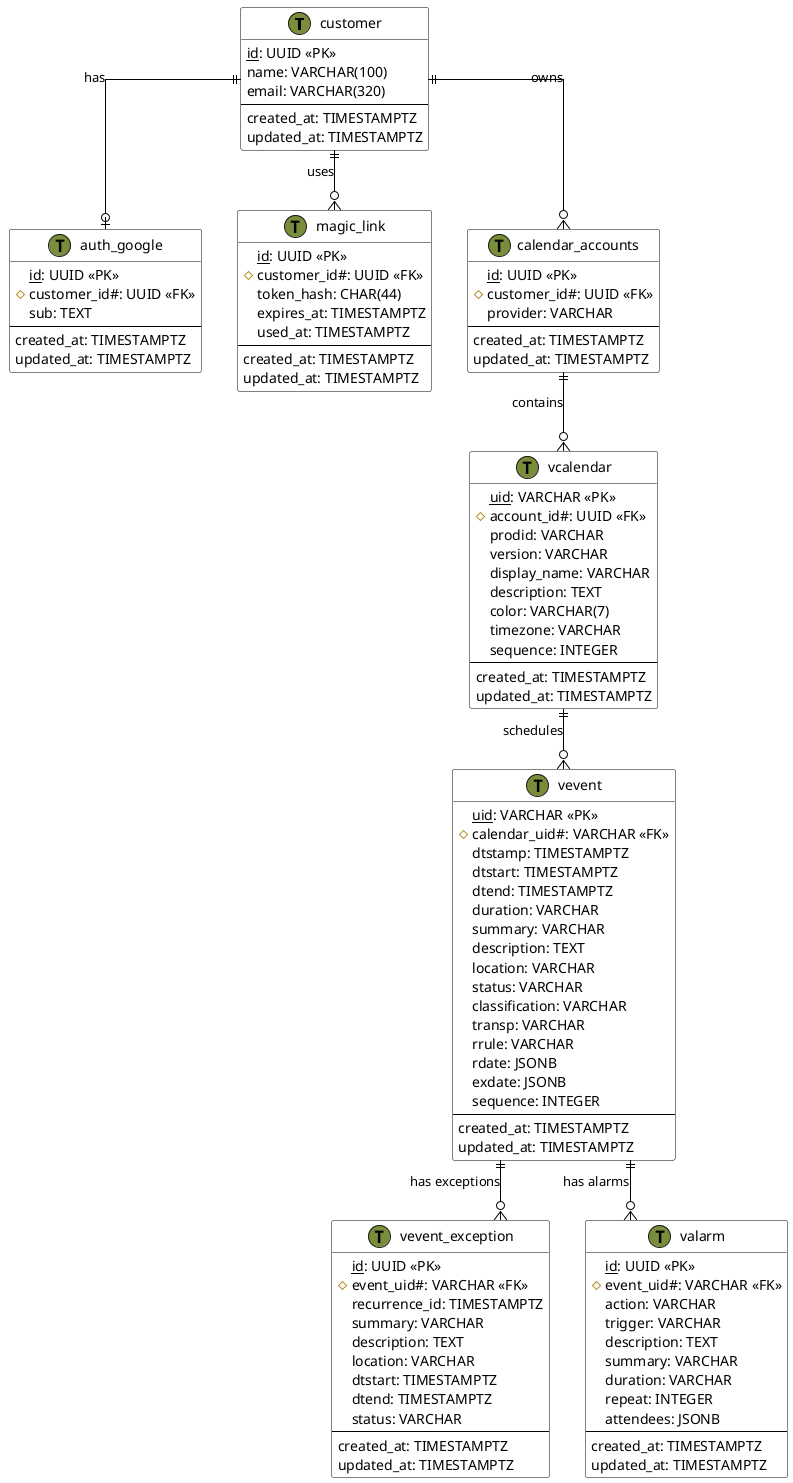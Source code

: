 @startuml Database Design

!define table(x) entity x << (T,#7A8D3A) >>
!define primary_key(x) <u>x</u>
!define foreign_key(x) #x#

skinparam linetype ortho
skinparam roundcorner 5
skinparam class {
    BackgroundColor White
    BorderColor Black
    ArrowColor Black
}

table(customer) {
    primary_key(id): UUID <<PK>>
    name: VARCHAR(100)
    email: VARCHAR(320)
    --
    created_at: TIMESTAMPTZ
    updated_at: TIMESTAMPTZ
}

table(auth_google) {
    primary_key(id): UUID <<PK>>
    foreign_key(customer_id): UUID <<FK>>
    sub: TEXT
    --
    created_at: TIMESTAMPTZ
    updated_at: TIMESTAMPTZ
}

table(magic_link) {
    primary_key(id): UUID <<PK>>
    foreign_key(customer_id): UUID <<FK>>
    token_hash: CHAR(44)
    expires_at: TIMESTAMPTZ
    used_at: TIMESTAMPTZ
    --
    created_at: TIMESTAMPTZ
    updated_at: TIMESTAMPTZ
}

table(calendar_accounts) {
    primary_key(id): UUID <<PK>>
    foreign_key(customer_id): UUID <<FK>>
    provider: VARCHAR
    --
    created_at: TIMESTAMPTZ
    updated_at: TIMESTAMPTZ
}

table(vcalendar) {
    primary_key(uid): VARCHAR <<PK>>
    foreign_key(account_id): UUID <<FK>>
    prodid: VARCHAR
    version: VARCHAR
    display_name: VARCHAR
    description: TEXT
    color: VARCHAR(7)
    timezone: VARCHAR
    sequence: INTEGER
    --
    created_at: TIMESTAMPTZ
    updated_at: TIMESTAMPTZ
}

table(vevent) {
    primary_key(uid): VARCHAR <<PK>>
    foreign_key(calendar_uid): VARCHAR <<FK>>
    dtstamp: TIMESTAMPTZ
    dtstart: TIMESTAMPTZ
    dtend: TIMESTAMPTZ
    duration: VARCHAR
    summary: VARCHAR
    description: TEXT
    location: VARCHAR
    status: VARCHAR
    classification: VARCHAR
    transp: VARCHAR
    rrule: VARCHAR
    rdate: JSONB
    exdate: JSONB
    sequence: INTEGER
    --
    created_at: TIMESTAMPTZ
    updated_at: TIMESTAMPTZ
}

table(vevent_exception) {
    primary_key(id): UUID <<PK>>
    foreign_key(event_uid): VARCHAR <<FK>>
    recurrence_id: TIMESTAMPTZ
    summary: VARCHAR
    description: TEXT
    location: VARCHAR
    dtstart: TIMESTAMPTZ
    dtend: TIMESTAMPTZ
    status: VARCHAR
    --
    created_at: TIMESTAMPTZ
    updated_at: TIMESTAMPTZ
}

table(valarm) {
    primary_key(id): UUID <<PK>>
    foreign_key(event_uid): VARCHAR <<FK>>
    action: VARCHAR
    trigger: VARCHAR
    description: TEXT
    summary: VARCHAR
    duration: VARCHAR
    repeat: INTEGER
    attendees: JSONB
    --
    created_at: TIMESTAMPTZ
    updated_at: TIMESTAMPTZ
}

' Relationships
customer ||--o| auth_google : has
customer ||--o{ magic_link : uses
customer ||--o{ calendar_accounts : owns
calendar_accounts ||--o{ vcalendar : contains
vcalendar ||--o{ vevent : schedules
vevent ||--o{ vevent_exception : "has exceptions"
vevent ||--o{ valarm : "has alarms"

@enduml